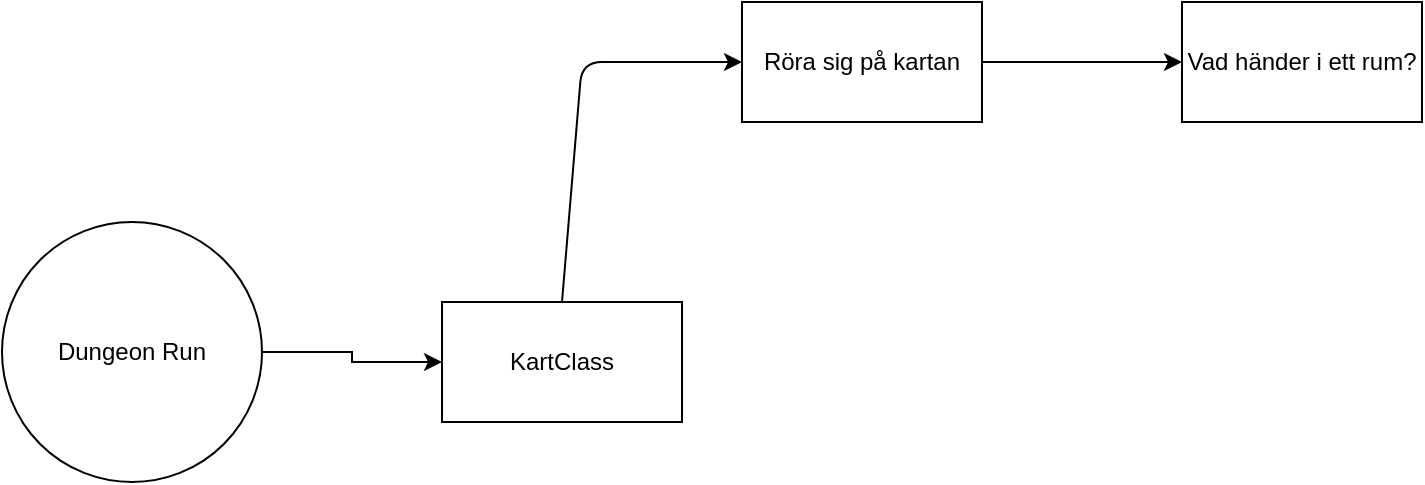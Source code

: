 <mxfile version="13.8.8" type="github">
  <diagram id="C5RBs43oDa-KdzZeNtuy" name="Page-1">
    <mxGraphModel dx="1422" dy="1963" grid="1" gridSize="10" guides="1" tooltips="1" connect="1" arrows="1" fold="1" page="1" pageScale="1" pageWidth="827" pageHeight="1169" math="0" shadow="0">
      <root>
        <mxCell id="WIyWlLk6GJQsqaUBKTNV-0" />
        <mxCell id="WIyWlLk6GJQsqaUBKTNV-1" parent="WIyWlLk6GJQsqaUBKTNV-0" />
        <mxCell id="uzmEzicX49uGNfXsnaun-6" style="edgeStyle=orthogonalEdgeStyle;rounded=0;orthogonalLoop=1;jettySize=auto;html=1;exitX=1;exitY=0.5;exitDx=0;exitDy=0;" parent="WIyWlLk6GJQsqaUBKTNV-1" source="uzmEzicX49uGNfXsnaun-2" target="uzmEzicX49uGNfXsnaun-3" edge="1">
          <mxGeometry relative="1" as="geometry" />
        </mxCell>
        <mxCell id="uzmEzicX49uGNfXsnaun-2" value="Dungeon Run" style="ellipse;whiteSpace=wrap;html=1;aspect=fixed;" parent="WIyWlLk6GJQsqaUBKTNV-1" vertex="1">
          <mxGeometry x="40" y="-550" width="130" height="130" as="geometry" />
        </mxCell>
        <mxCell id="uzmEzicX49uGNfXsnaun-3" value="KartClass" style="rounded=0;whiteSpace=wrap;html=1;" parent="WIyWlLk6GJQsqaUBKTNV-1" vertex="1">
          <mxGeometry x="260" y="-510" width="120" height="60" as="geometry" />
        </mxCell>
        <mxCell id="uzmEzicX49uGNfXsnaun-8" value="Röra sig på kartan" style="rounded=0;whiteSpace=wrap;html=1;" parent="WIyWlLk6GJQsqaUBKTNV-1" vertex="1">
          <mxGeometry x="410" y="-660" width="120" height="60" as="geometry" />
        </mxCell>
        <mxCell id="uzmEzicX49uGNfXsnaun-9" value="" style="endArrow=classic;html=1;exitX=0.5;exitY=0;exitDx=0;exitDy=0;entryX=0;entryY=0.5;entryDx=0;entryDy=0;" parent="WIyWlLk6GJQsqaUBKTNV-1" source="uzmEzicX49uGNfXsnaun-3" target="uzmEzicX49uGNfXsnaun-8" edge="1">
          <mxGeometry width="50" height="50" relative="1" as="geometry">
            <mxPoint x="150" y="-380" as="sourcePoint" />
            <mxPoint x="320" y="-400" as="targetPoint" />
            <Array as="points">
              <mxPoint x="330" y="-630" />
            </Array>
          </mxGeometry>
        </mxCell>
        <mxCell id="uzmEzicX49uGNfXsnaun-10" value="Vad händer i ett rum?" style="rounded=0;whiteSpace=wrap;html=1;" parent="WIyWlLk6GJQsqaUBKTNV-1" vertex="1">
          <mxGeometry x="630" y="-660" width="120" height="60" as="geometry" />
        </mxCell>
        <mxCell id="uzmEzicX49uGNfXsnaun-12" value="" style="endArrow=classic;html=1;exitX=1;exitY=0.5;exitDx=0;exitDy=0;entryX=0;entryY=0.5;entryDx=0;entryDy=0;" parent="WIyWlLk6GJQsqaUBKTNV-1" source="uzmEzicX49uGNfXsnaun-8" target="uzmEzicX49uGNfXsnaun-10" edge="1">
          <mxGeometry width="50" height="50" relative="1" as="geometry">
            <mxPoint x="530" y="-610" as="sourcePoint" />
            <mxPoint x="580" y="-660" as="targetPoint" />
          </mxGeometry>
        </mxCell>
      </root>
    </mxGraphModel>
  </diagram>
</mxfile>
